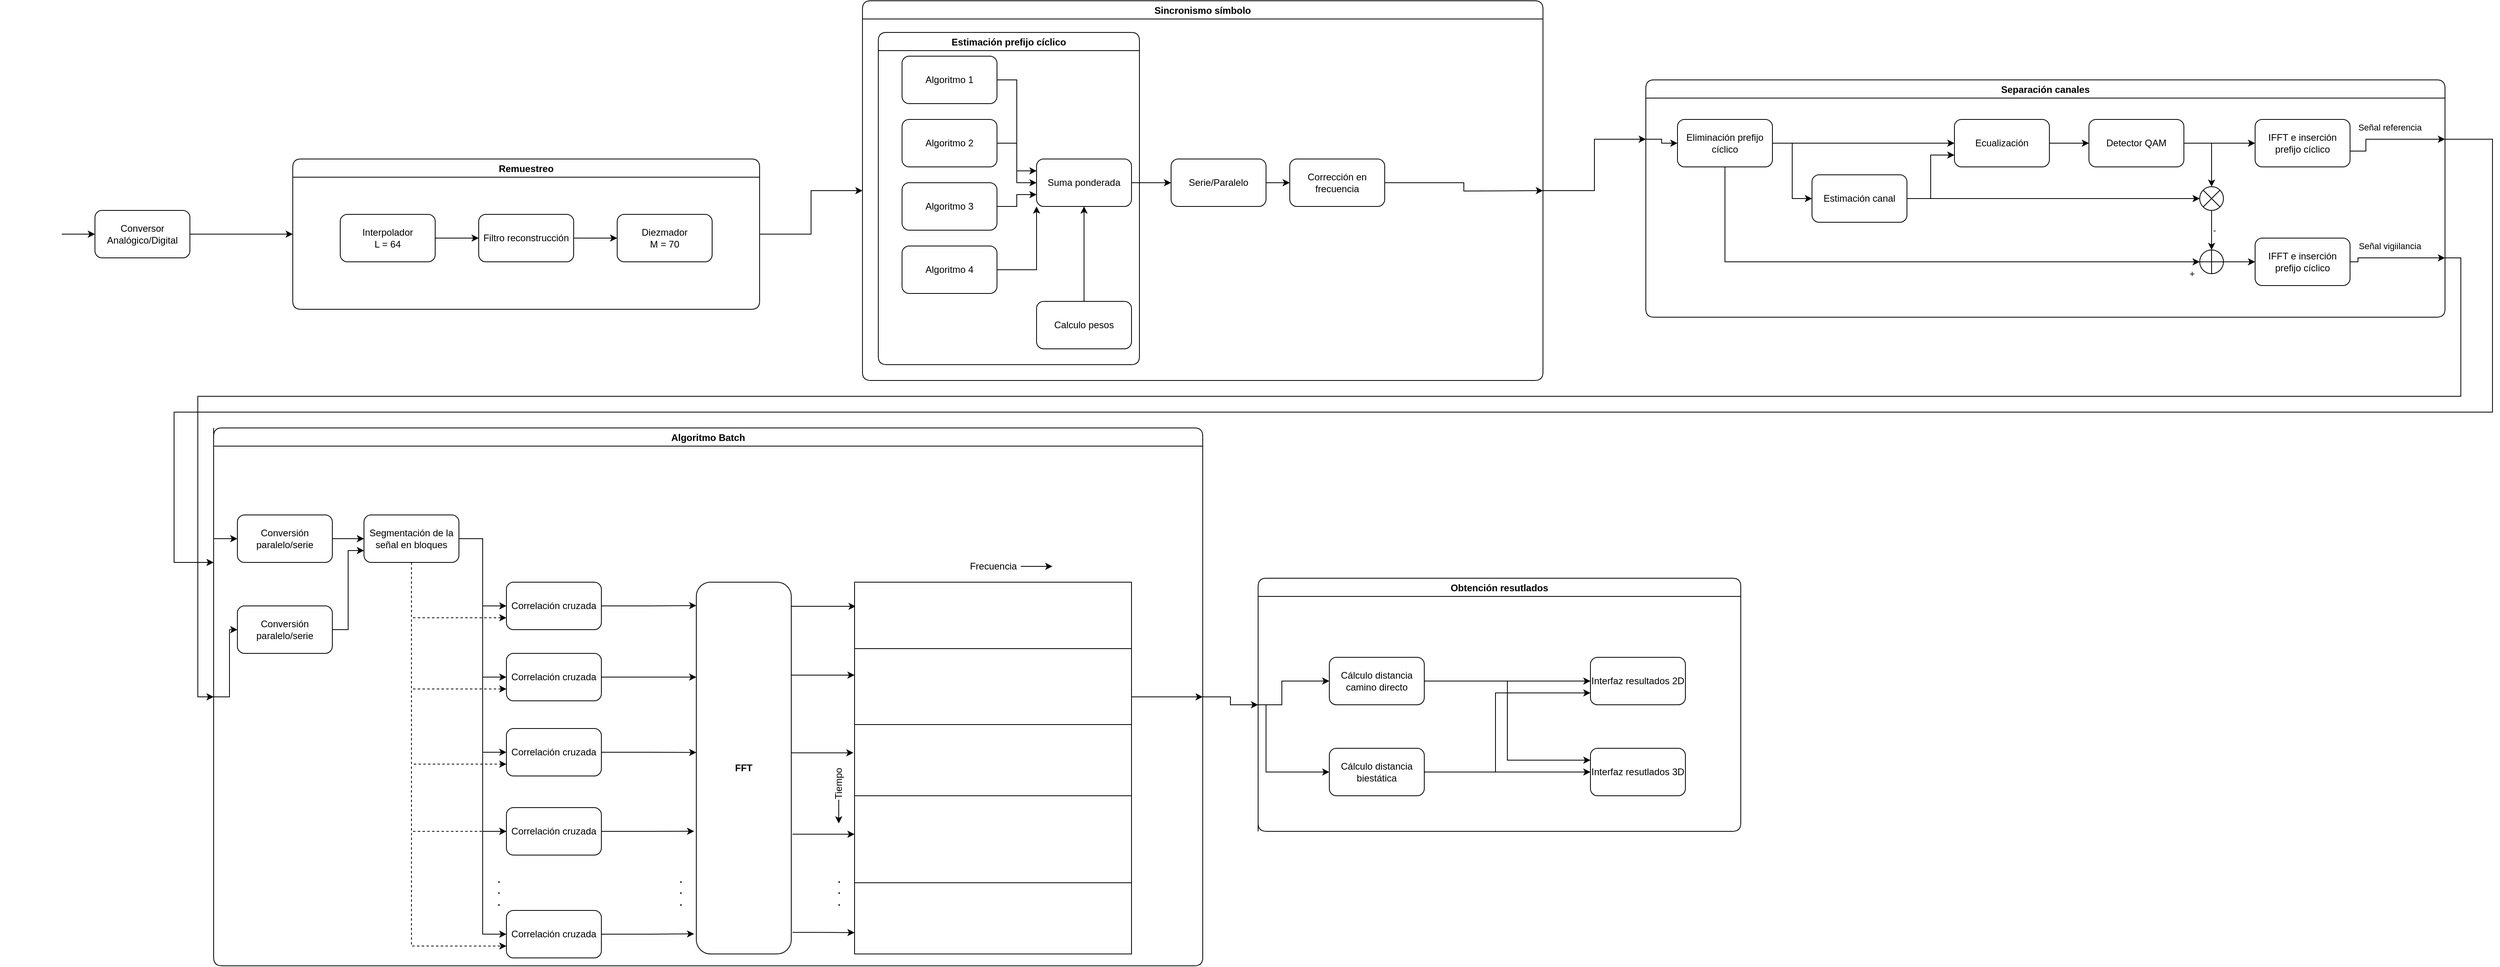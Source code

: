 <mxfile version="17.4.5" type="github">
  <diagram id="PDouPj2kM5bLhdBqerRg" name="Page-1">
    <mxGraphModel dx="4890" dy="3275" grid="1" gridSize="10" guides="1" tooltips="1" connect="1" arrows="1" fold="1" page="1" pageScale="1" pageWidth="827" pageHeight="1169" math="0" shadow="0">
      <root>
        <mxCell id="0" />
        <mxCell id="1" parent="0" />
        <mxCell id="5luADB34g27wOjglePZU-7" value="" style="group" parent="1" vertex="1" connectable="0">
          <mxGeometry x="-390" y="120" width="590" height="190" as="geometry" />
        </mxCell>
        <mxCell id="5luADB34g27wOjglePZU-3" value="Remuestreo" style="swimlane;rounded=1;shadow=0;glass=0;" parent="5luADB34g27wOjglePZU-7" vertex="1">
          <mxGeometry width="590" height="190" as="geometry">
            <mxRectangle x="70" y="50" width="100" height="23" as="alternateBounds" />
          </mxGeometry>
        </mxCell>
        <mxCell id="5luADB34g27wOjglePZU-1" value="Diezmador&lt;br&gt;M = 70" style="rounded=1;whiteSpace=wrap;html=1;" parent="5luADB34g27wOjglePZU-3" vertex="1">
          <mxGeometry x="410" y="70" width="120" height="60" as="geometry" />
        </mxCell>
        <mxCell id="5luADB34g27wOjglePZU-6" style="edgeStyle=orthogonalEdgeStyle;rounded=0;orthogonalLoop=1;jettySize=auto;html=1;exitX=1;exitY=0.5;exitDx=0;exitDy=0;" parent="5luADB34g27wOjglePZU-3" source="5luADB34g27wOjglePZU-4" target="5luADB34g27wOjglePZU-1" edge="1">
          <mxGeometry relative="1" as="geometry" />
        </mxCell>
        <mxCell id="5luADB34g27wOjglePZU-4" value="Filtro reconstrucción" style="rounded=1;whiteSpace=wrap;html=1;" parent="5luADB34g27wOjglePZU-3" vertex="1">
          <mxGeometry x="235" y="70" width="120" height="60" as="geometry" />
        </mxCell>
        <mxCell id="irT74if5BE3DJ5M5jjfX-1" value="Interpolador&lt;br&gt;L = 64" style="rounded=1;whiteSpace=wrap;html=1;" parent="5luADB34g27wOjglePZU-3" vertex="1">
          <mxGeometry x="60" y="70" width="120" height="60" as="geometry" />
        </mxCell>
        <mxCell id="5luADB34g27wOjglePZU-5" style="edgeStyle=orthogonalEdgeStyle;rounded=0;orthogonalLoop=1;jettySize=auto;html=1;exitX=1;exitY=0.5;exitDx=0;exitDy=0;entryX=0;entryY=0.5;entryDx=0;entryDy=0;" parent="5luADB34g27wOjglePZU-3" source="irT74if5BE3DJ5M5jjfX-1" target="5luADB34g27wOjglePZU-4" edge="1">
          <mxGeometry relative="1" as="geometry" />
        </mxCell>
        <mxCell id="5luADB34g27wOjglePZU-56" style="edgeStyle=orthogonalEdgeStyle;rounded=0;orthogonalLoop=1;jettySize=auto;html=1;entryX=0;entryY=0.25;entryDx=0;entryDy=0;" parent="1" source="5luADB34g27wOjglePZU-8" target="5luADB34g27wOjglePZU-23" edge="1">
          <mxGeometry relative="1" as="geometry" />
        </mxCell>
        <mxCell id="5luADB34g27wOjglePZU-8" value="Sincronismo símbolo" style="swimlane;rounded=1;shadow=0;glass=0;" parent="1" vertex="1">
          <mxGeometry x="330" y="-80" width="860" height="480" as="geometry">
            <mxRectangle x="70" y="50" width="100" height="23" as="alternateBounds" />
          </mxGeometry>
        </mxCell>
        <mxCell id="xXlW7vqDlNk6fbeK6KPa-19" style="edgeStyle=orthogonalEdgeStyle;rounded=0;orthogonalLoop=1;jettySize=auto;html=1;" parent="5luADB34g27wOjglePZU-8" source="5luADB34g27wOjglePZU-9" edge="1">
          <mxGeometry relative="1" as="geometry">
            <mxPoint x="860" y="240" as="targetPoint" />
          </mxGeometry>
        </mxCell>
        <mxCell id="5luADB34g27wOjglePZU-9" value="Corrección en frecuencia" style="rounded=1;whiteSpace=wrap;html=1;" parent="5luADB34g27wOjglePZU-8" vertex="1">
          <mxGeometry x="540" y="200" width="120" height="60" as="geometry" />
        </mxCell>
        <mxCell id="xXlW7vqDlNk6fbeK6KPa-20" style="edgeStyle=orthogonalEdgeStyle;rounded=0;orthogonalLoop=1;jettySize=auto;html=1;entryX=0;entryY=0.5;entryDx=0;entryDy=0;" parent="5luADB34g27wOjglePZU-8" source="xXlW7vqDlNk6fbeK6KPa-3" target="5luADB34g27wOjglePZU-9" edge="1">
          <mxGeometry relative="1" as="geometry" />
        </mxCell>
        <mxCell id="xXlW7vqDlNk6fbeK6KPa-3" value="Serie/Paralelo" style="rounded=1;whiteSpace=wrap;html=1;" parent="5luADB34g27wOjglePZU-8" vertex="1">
          <mxGeometry x="390" y="200" width="120" height="60" as="geometry" />
        </mxCell>
        <mxCell id="xXlW7vqDlNk6fbeK6KPa-4" value="Estimación prefijo cíclico" style="swimlane;rounded=1;shadow=0;glass=0;" parent="5luADB34g27wOjglePZU-8" vertex="1">
          <mxGeometry x="20" y="40" width="330" height="420" as="geometry">
            <mxRectangle x="70" y="50" width="100" height="23" as="alternateBounds" />
          </mxGeometry>
        </mxCell>
        <mxCell id="xXlW7vqDlNk6fbeK6KPa-18" style="edgeStyle=orthogonalEdgeStyle;rounded=0;orthogonalLoop=1;jettySize=auto;html=1;entryX=0;entryY=0.25;entryDx=0;entryDy=0;" parent="xXlW7vqDlNk6fbeK6KPa-4" source="5luADB34g27wOjglePZU-13" target="5luADB34g27wOjglePZU-11" edge="1">
          <mxGeometry relative="1" as="geometry" />
        </mxCell>
        <mxCell id="5luADB34g27wOjglePZU-13" value="Algoritmo 1" style="rounded=1;whiteSpace=wrap;html=1;" parent="xXlW7vqDlNk6fbeK6KPa-4" vertex="1">
          <mxGeometry x="30" y="30" width="120" height="60" as="geometry" />
        </mxCell>
        <mxCell id="5luADB34g27wOjglePZU-11" value="Suma ponderada" style="rounded=1;whiteSpace=wrap;html=1;" parent="xXlW7vqDlNk6fbeK6KPa-4" vertex="1">
          <mxGeometry x="200" y="160" width="120" height="60" as="geometry" />
        </mxCell>
        <mxCell id="xXlW7vqDlNk6fbeK6KPa-17" style="edgeStyle=orthogonalEdgeStyle;rounded=0;orthogonalLoop=1;jettySize=auto;html=1;" parent="xXlW7vqDlNk6fbeK6KPa-4" source="xXlW7vqDlNk6fbeK6KPa-10" target="5luADB34g27wOjglePZU-11" edge="1">
          <mxGeometry relative="1" as="geometry" />
        </mxCell>
        <mxCell id="xXlW7vqDlNk6fbeK6KPa-10" value="Algoritmo 2" style="rounded=1;whiteSpace=wrap;html=1;" parent="xXlW7vqDlNk6fbeK6KPa-4" vertex="1">
          <mxGeometry x="30" y="110" width="120" height="60" as="geometry" />
        </mxCell>
        <mxCell id="xXlW7vqDlNk6fbeK6KPa-15" style="edgeStyle=orthogonalEdgeStyle;rounded=0;orthogonalLoop=1;jettySize=auto;html=1;entryX=0;entryY=1;entryDx=0;entryDy=0;" parent="xXlW7vqDlNk6fbeK6KPa-4" source="xXlW7vqDlNk6fbeK6KPa-12" target="5luADB34g27wOjglePZU-11" edge="1">
          <mxGeometry relative="1" as="geometry" />
        </mxCell>
        <mxCell id="xXlW7vqDlNk6fbeK6KPa-12" value="Algoritmo 4" style="rounded=1;whiteSpace=wrap;html=1;" parent="xXlW7vqDlNk6fbeK6KPa-4" vertex="1">
          <mxGeometry x="30" y="270" width="120" height="60" as="geometry" />
        </mxCell>
        <mxCell id="xXlW7vqDlNk6fbeK6KPa-16" style="edgeStyle=orthogonalEdgeStyle;rounded=0;orthogonalLoop=1;jettySize=auto;html=1;entryX=0;entryY=0.75;entryDx=0;entryDy=0;" parent="xXlW7vqDlNk6fbeK6KPa-4" source="xXlW7vqDlNk6fbeK6KPa-11" target="5luADB34g27wOjglePZU-11" edge="1">
          <mxGeometry relative="1" as="geometry" />
        </mxCell>
        <mxCell id="xXlW7vqDlNk6fbeK6KPa-11" value="Algoritmo 3" style="rounded=1;whiteSpace=wrap;html=1;" parent="xXlW7vqDlNk6fbeK6KPa-4" vertex="1">
          <mxGeometry x="30" y="190" width="120" height="60" as="geometry" />
        </mxCell>
        <mxCell id="xXlW7vqDlNk6fbeK6KPa-14" style="edgeStyle=orthogonalEdgeStyle;rounded=0;orthogonalLoop=1;jettySize=auto;html=1;entryX=0.5;entryY=1;entryDx=0;entryDy=0;" parent="xXlW7vqDlNk6fbeK6KPa-4" source="xXlW7vqDlNk6fbeK6KPa-13" target="5luADB34g27wOjglePZU-11" edge="1">
          <mxGeometry relative="1" as="geometry" />
        </mxCell>
        <mxCell id="xXlW7vqDlNk6fbeK6KPa-13" value="Calculo pesos" style="rounded=1;whiteSpace=wrap;html=1;" parent="xXlW7vqDlNk6fbeK6KPa-4" vertex="1">
          <mxGeometry x="200" y="340" width="120" height="60" as="geometry" />
        </mxCell>
        <mxCell id="xXlW7vqDlNk6fbeK6KPa-21" style="edgeStyle=orthogonalEdgeStyle;rounded=0;orthogonalLoop=1;jettySize=auto;html=1;" parent="5luADB34g27wOjglePZU-8" source="5luADB34g27wOjglePZU-11" target="xXlW7vqDlNk6fbeK6KPa-3" edge="1">
          <mxGeometry relative="1" as="geometry" />
        </mxCell>
        <mxCell id="5luADB34g27wOjglePZU-12" style="edgeStyle=orthogonalEdgeStyle;rounded=0;orthogonalLoop=1;jettySize=auto;html=1;exitX=1;exitY=0.5;exitDx=0;exitDy=0;entryX=0;entryY=0.5;entryDx=0;entryDy=0;" parent="1" source="5luADB34g27wOjglePZU-3" target="5luADB34g27wOjglePZU-8" edge="1">
          <mxGeometry relative="1" as="geometry" />
        </mxCell>
        <mxCell id="5luADB34g27wOjglePZU-62" style="edgeStyle=orthogonalEdgeStyle;rounded=0;orthogonalLoop=1;jettySize=auto;html=1;exitX=1;exitY=0.75;exitDx=0;exitDy=0;entryX=0;entryY=0.5;entryDx=0;entryDy=0;" parent="1" source="5luADB34g27wOjglePZU-23" target="5luADB34g27wOjglePZU-57" edge="1">
          <mxGeometry relative="1" as="geometry">
            <Array as="points">
              <mxPoint x="2350" y="245" />
              <mxPoint x="2350" y="420" />
              <mxPoint x="-510" y="420" />
              <mxPoint x="-510" y="800" />
            </Array>
          </mxGeometry>
        </mxCell>
        <mxCell id="5luADB34g27wOjglePZU-63" style="edgeStyle=orthogonalEdgeStyle;rounded=0;orthogonalLoop=1;jettySize=auto;html=1;exitX=1;exitY=0.25;exitDx=0;exitDy=0;entryX=0;entryY=0.25;entryDx=0;entryDy=0;" parent="1" source="5luADB34g27wOjglePZU-23" target="5luADB34g27wOjglePZU-57" edge="1">
          <mxGeometry relative="1" as="geometry">
            <Array as="points">
              <mxPoint x="2390" y="95" />
              <mxPoint x="2390" y="440" />
              <mxPoint x="-540" y="440" />
              <mxPoint x="-540" y="630" />
            </Array>
          </mxGeometry>
        </mxCell>
        <mxCell id="5luADB34g27wOjglePZU-23" value="Separación canales" style="swimlane;rounded=1;shadow=0;glass=0;startSize=23;" parent="1" vertex="1">
          <mxGeometry x="1320" y="20" width="1010" height="300" as="geometry">
            <mxRectangle x="70" y="50" width="100" height="23" as="alternateBounds" />
          </mxGeometry>
        </mxCell>
        <mxCell id="5luADB34g27wOjglePZU-31" style="edgeStyle=orthogonalEdgeStyle;rounded=0;orthogonalLoop=1;jettySize=auto;html=1;entryX=0;entryY=0.5;entryDx=0;entryDy=0;" parent="5luADB34g27wOjglePZU-23" source="5luADB34g27wOjglePZU-26" target="5luADB34g27wOjglePZU-28" edge="1">
          <mxGeometry relative="1" as="geometry" />
        </mxCell>
        <mxCell id="5luADB34g27wOjglePZU-32" style="edgeStyle=orthogonalEdgeStyle;rounded=0;orthogonalLoop=1;jettySize=auto;html=1;entryX=0;entryY=0.5;entryDx=0;entryDy=0;" parent="5luADB34g27wOjglePZU-23" source="5luADB34g27wOjglePZU-26" target="5luADB34g27wOjglePZU-27" edge="1">
          <mxGeometry relative="1" as="geometry">
            <Array as="points">
              <mxPoint x="185" y="80" />
              <mxPoint x="185" y="150" />
            </Array>
          </mxGeometry>
        </mxCell>
        <mxCell id="5luADB34g27wOjglePZU-51" style="edgeStyle=orthogonalEdgeStyle;rounded=0;orthogonalLoop=1;jettySize=auto;html=1;entryX=0;entryY=0.5;entryDx=0;entryDy=0;labelPosition=right;verticalLabelPosition=top;align=left;verticalAlign=bottom;" parent="5luADB34g27wOjglePZU-23" source="5luADB34g27wOjglePZU-26" target="5luADB34g27wOjglePZU-44" edge="1">
          <mxGeometry relative="1" as="geometry">
            <Array as="points">
              <mxPoint x="100" y="230" />
            </Array>
          </mxGeometry>
        </mxCell>
        <mxCell id="5luADB34g27wOjglePZU-52" value="+" style="edgeLabel;html=1;align=center;verticalAlign=middle;resizable=0;points=[];" parent="5luADB34g27wOjglePZU-51" vertex="1" connectable="0">
          <mxGeometry x="0.708" y="-4" relative="1" as="geometry">
            <mxPoint x="95" y="11" as="offset" />
          </mxGeometry>
        </mxCell>
        <mxCell id="5luADB34g27wOjglePZU-26" value="Eliminación prefijo cíclico" style="rounded=1;whiteSpace=wrap;html=1;" parent="5luADB34g27wOjglePZU-23" vertex="1">
          <mxGeometry x="40" y="50" width="120" height="60" as="geometry" />
        </mxCell>
        <mxCell id="5luADB34g27wOjglePZU-33" style="edgeStyle=orthogonalEdgeStyle;rounded=0;orthogonalLoop=1;jettySize=auto;html=1;entryX=0;entryY=0.75;entryDx=0;entryDy=0;" parent="5luADB34g27wOjglePZU-23" source="5luADB34g27wOjglePZU-27" target="5luADB34g27wOjglePZU-28" edge="1">
          <mxGeometry relative="1" as="geometry" />
        </mxCell>
        <mxCell id="5luADB34g27wOjglePZU-43" style="edgeStyle=orthogonalEdgeStyle;rounded=0;orthogonalLoop=1;jettySize=auto;html=1;entryX=0;entryY=0.5;entryDx=0;entryDy=0;" parent="5luADB34g27wOjglePZU-23" source="5luADB34g27wOjglePZU-27" target="5luADB34g27wOjglePZU-40" edge="1">
          <mxGeometry relative="1" as="geometry" />
        </mxCell>
        <mxCell id="5luADB34g27wOjglePZU-27" value="Estimación canal" style="rounded=1;whiteSpace=wrap;html=1;" parent="5luADB34g27wOjglePZU-23" vertex="1">
          <mxGeometry x="210" y="120" width="120" height="60" as="geometry" />
        </mxCell>
        <mxCell id="5luADB34g27wOjglePZU-30" style="edgeStyle=orthogonalEdgeStyle;rounded=0;orthogonalLoop=1;jettySize=auto;html=1;" parent="5luADB34g27wOjglePZU-23" source="5luADB34g27wOjglePZU-28" target="5luADB34g27wOjglePZU-29" edge="1">
          <mxGeometry relative="1" as="geometry" />
        </mxCell>
        <mxCell id="5luADB34g27wOjglePZU-28" value="Ecualización" style="rounded=1;whiteSpace=wrap;html=1;" parent="5luADB34g27wOjglePZU-23" vertex="1">
          <mxGeometry x="390" y="50" width="120" height="60" as="geometry" />
        </mxCell>
        <mxCell id="5luADB34g27wOjglePZU-39" style="edgeStyle=orthogonalEdgeStyle;rounded=0;orthogonalLoop=1;jettySize=auto;html=1;exitX=1;exitY=0.5;exitDx=0;exitDy=0;" parent="5luADB34g27wOjglePZU-23" source="5luADB34g27wOjglePZU-29" target="5luADB34g27wOjglePZU-37" edge="1">
          <mxGeometry relative="1" as="geometry" />
        </mxCell>
        <mxCell id="5luADB34g27wOjglePZU-42" style="edgeStyle=orthogonalEdgeStyle;rounded=0;orthogonalLoop=1;jettySize=auto;html=1;entryX=0.5;entryY=0;entryDx=0;entryDy=0;" parent="5luADB34g27wOjglePZU-23" source="5luADB34g27wOjglePZU-29" target="5luADB34g27wOjglePZU-40" edge="1">
          <mxGeometry relative="1" as="geometry" />
        </mxCell>
        <mxCell id="5luADB34g27wOjglePZU-29" value="Detector QAM" style="rounded=1;whiteSpace=wrap;html=1;" parent="5luADB34g27wOjglePZU-23" vertex="1">
          <mxGeometry x="560" y="50" width="120" height="60" as="geometry" />
        </mxCell>
        <mxCell id="5luADB34g27wOjglePZU-37" value="IFFT e inserción prefijo cíclico" style="rounded=1;whiteSpace=wrap;html=1;" parent="5luADB34g27wOjglePZU-23" vertex="1">
          <mxGeometry x="770" y="50" width="120" height="60" as="geometry" />
        </mxCell>
        <mxCell id="5luADB34g27wOjglePZU-54" value="Señal vigiilancia" style="edgeStyle=orthogonalEdgeStyle;rounded=0;orthogonalLoop=1;jettySize=auto;html=1;entryX=1;entryY=0.75;entryDx=0;entryDy=0;" parent="5luADB34g27wOjglePZU-23" source="5luADB34g27wOjglePZU-38" target="5luADB34g27wOjglePZU-23" edge="1">
          <mxGeometry x="-0.12" y="15" relative="1" as="geometry">
            <Array as="points">
              <mxPoint x="900" y="230" />
              <mxPoint x="900" y="225" />
            </Array>
            <mxPoint as="offset" />
          </mxGeometry>
        </mxCell>
        <mxCell id="5luADB34g27wOjglePZU-38" value="IFFT e inserción prefijo cíclico" style="rounded=1;whiteSpace=wrap;html=1;" parent="5luADB34g27wOjglePZU-23" vertex="1">
          <mxGeometry x="770" y="200" width="120" height="60" as="geometry" />
        </mxCell>
        <mxCell id="5luADB34g27wOjglePZU-45" value="-" style="edgeStyle=orthogonalEdgeStyle;rounded=0;orthogonalLoop=1;jettySize=auto;html=1;entryX=0.5;entryY=0;entryDx=0;entryDy=0;labelPosition=right;verticalLabelPosition=middle;align=left;verticalAlign=middle;" parent="5luADB34g27wOjglePZU-23" source="5luADB34g27wOjglePZU-40" target="5luADB34g27wOjglePZU-44" edge="1">
          <mxGeometry relative="1" as="geometry" />
        </mxCell>
        <mxCell id="5luADB34g27wOjglePZU-40" value="" style="shape=sumEllipse;perimeter=ellipsePerimeter;whiteSpace=wrap;html=1;backgroundOutline=1;rounded=1;shadow=0;glass=0;" parent="5luADB34g27wOjglePZU-23" vertex="1">
          <mxGeometry x="700" y="135" width="30" height="30" as="geometry" />
        </mxCell>
        <mxCell id="5luADB34g27wOjglePZU-46" style="edgeStyle=orthogonalEdgeStyle;rounded=0;orthogonalLoop=1;jettySize=auto;html=1;entryX=0;entryY=0.5;entryDx=0;entryDy=0;" parent="5luADB34g27wOjglePZU-23" source="5luADB34g27wOjglePZU-44" target="5luADB34g27wOjglePZU-38" edge="1">
          <mxGeometry relative="1" as="geometry" />
        </mxCell>
        <mxCell id="5luADB34g27wOjglePZU-44" value="" style="shape=orEllipse;perimeter=ellipsePerimeter;whiteSpace=wrap;html=1;backgroundOutline=1;rounded=1;shadow=0;glass=0;" parent="5luADB34g27wOjglePZU-23" vertex="1">
          <mxGeometry x="700" y="215" width="30" height="30" as="geometry" />
        </mxCell>
        <mxCell id="5luADB34g27wOjglePZU-55" style="edgeStyle=orthogonalEdgeStyle;rounded=0;orthogonalLoop=1;jettySize=auto;html=1;exitX=0;exitY=0.25;exitDx=0;exitDy=0;entryX=0;entryY=0.5;entryDx=0;entryDy=0;" parent="5luADB34g27wOjglePZU-23" source="5luADB34g27wOjglePZU-23" target="5luADB34g27wOjglePZU-26" edge="1">
          <mxGeometry relative="1" as="geometry">
            <Array as="points">
              <mxPoint x="20" y="75" />
              <mxPoint x="20" y="80" />
            </Array>
          </mxGeometry>
        </mxCell>
        <mxCell id="5luADB34g27wOjglePZU-53" value="Señal referencia" style="edgeStyle=orthogonalEdgeStyle;rounded=0;orthogonalLoop=1;jettySize=auto;html=1;entryX=1;entryY=0.25;entryDx=0;entryDy=0;" parent="5luADB34g27wOjglePZU-23" source="5luADB34g27wOjglePZU-37" target="5luADB34g27wOjglePZU-23" edge="1">
          <mxGeometry x="-0.037" y="15" relative="1" as="geometry">
            <mxPoint x="1010" y="110" as="targetPoint" />
            <Array as="points">
              <mxPoint x="910" y="90" />
              <mxPoint x="910" y="75" />
            </Array>
            <mxPoint as="offset" />
          </mxGeometry>
        </mxCell>
        <mxCell id="82p_zA2Nt_jTjOzAJqe6-41" style="edgeStyle=orthogonalEdgeStyle;rounded=0;orthogonalLoop=1;jettySize=auto;html=1;entryX=0;entryY=0.5;entryDx=0;entryDy=0;" edge="1" parent="1" source="5luADB34g27wOjglePZU-57" target="82p_zA2Nt_jTjOzAJqe6-10">
          <mxGeometry relative="1" as="geometry" />
        </mxCell>
        <mxCell id="5luADB34g27wOjglePZU-57" value="Algoritmo Batch" style="swimlane;rounded=1;shadow=0;glass=0;" parent="1" vertex="1">
          <mxGeometry x="-490" y="460" width="1250" height="680" as="geometry" />
        </mxCell>
        <mxCell id="5luADB34g27wOjglePZU-74" style="edgeStyle=orthogonalEdgeStyle;rounded=0;orthogonalLoop=1;jettySize=auto;html=1;entryX=0;entryY=0.5;entryDx=0;entryDy=0;" parent="5luADB34g27wOjglePZU-57" source="5luADB34g27wOjglePZU-64" target="5luADB34g27wOjglePZU-68" edge="1">
          <mxGeometry relative="1" as="geometry" />
        </mxCell>
        <mxCell id="5luADB34g27wOjglePZU-75" style="edgeStyle=orthogonalEdgeStyle;rounded=0;orthogonalLoop=1;jettySize=auto;html=1;exitX=1;exitY=0.5;exitDx=0;exitDy=0;entryX=0;entryY=0.5;entryDx=0;entryDy=0;" parent="5luADB34g27wOjglePZU-57" source="5luADB34g27wOjglePZU-64" target="5luADB34g27wOjglePZU-69" edge="1">
          <mxGeometry relative="1" as="geometry" />
        </mxCell>
        <mxCell id="5luADB34g27wOjglePZU-76" style="edgeStyle=orthogonalEdgeStyle;rounded=0;orthogonalLoop=1;jettySize=auto;html=1;exitX=1;exitY=0.5;exitDx=0;exitDy=0;entryX=0;entryY=0.5;entryDx=0;entryDy=0;" parent="5luADB34g27wOjglePZU-57" source="5luADB34g27wOjglePZU-64" target="5luADB34g27wOjglePZU-70" edge="1">
          <mxGeometry relative="1" as="geometry" />
        </mxCell>
        <mxCell id="5luADB34g27wOjglePZU-77" style="edgeStyle=orthogonalEdgeStyle;rounded=0;orthogonalLoop=1;jettySize=auto;html=1;exitX=1;exitY=0.5;exitDx=0;exitDy=0;entryX=0;entryY=0.5;entryDx=0;entryDy=0;" parent="5luADB34g27wOjglePZU-57" source="5luADB34g27wOjglePZU-64" target="5luADB34g27wOjglePZU-71" edge="1">
          <mxGeometry relative="1" as="geometry" />
        </mxCell>
        <mxCell id="5luADB34g27wOjglePZU-78" style="edgeStyle=orthogonalEdgeStyle;rounded=0;orthogonalLoop=1;jettySize=auto;html=1;exitX=1;exitY=0.5;exitDx=0;exitDy=0;entryX=0;entryY=0.5;entryDx=0;entryDy=0;" parent="5luADB34g27wOjglePZU-57" source="5luADB34g27wOjglePZU-64" target="5luADB34g27wOjglePZU-72" edge="1">
          <mxGeometry relative="1" as="geometry" />
        </mxCell>
        <mxCell id="5luADB34g27wOjglePZU-80" style="edgeStyle=orthogonalEdgeStyle;orthogonalLoop=1;jettySize=auto;html=1;exitX=0.5;exitY=1;exitDx=0;exitDy=0;entryX=0;entryY=0.75;entryDx=0;entryDy=0;rounded=0;dashed=1;" parent="5luADB34g27wOjglePZU-57" source="5luADB34g27wOjglePZU-64" target="5luADB34g27wOjglePZU-69" edge="1">
          <mxGeometry relative="1" as="geometry" />
        </mxCell>
        <mxCell id="5luADB34g27wOjglePZU-82" style="edgeStyle=orthogonalEdgeStyle;rounded=0;orthogonalLoop=1;jettySize=auto;html=1;exitX=0.5;exitY=1;exitDx=0;exitDy=0;entryX=0;entryY=0.75;entryDx=0;entryDy=0;dashed=1;" parent="5luADB34g27wOjglePZU-57" source="5luADB34g27wOjglePZU-64" target="5luADB34g27wOjglePZU-68" edge="1">
          <mxGeometry relative="1" as="geometry" />
        </mxCell>
        <mxCell id="5luADB34g27wOjglePZU-83" style="edgeStyle=orthogonalEdgeStyle;rounded=0;orthogonalLoop=1;jettySize=auto;html=1;exitX=0.5;exitY=1;exitDx=0;exitDy=0;entryX=0;entryY=0.75;entryDx=0;entryDy=0;dashed=1;" parent="5luADB34g27wOjglePZU-57" source="5luADB34g27wOjglePZU-64" target="5luADB34g27wOjglePZU-70" edge="1">
          <mxGeometry relative="1" as="geometry" />
        </mxCell>
        <mxCell id="5luADB34g27wOjglePZU-84" style="edgeStyle=orthogonalEdgeStyle;rounded=0;orthogonalLoop=1;jettySize=auto;html=1;entryX=0;entryY=0.5;entryDx=0;entryDy=0;dashed=1;" parent="5luADB34g27wOjglePZU-57" source="5luADB34g27wOjglePZU-64" target="5luADB34g27wOjglePZU-71" edge="1">
          <mxGeometry relative="1" as="geometry">
            <Array as="points">
              <mxPoint x="250" y="510" />
            </Array>
          </mxGeometry>
        </mxCell>
        <mxCell id="5luADB34g27wOjglePZU-85" style="edgeStyle=orthogonalEdgeStyle;rounded=0;orthogonalLoop=1;jettySize=auto;html=1;exitX=0.5;exitY=1;exitDx=0;exitDy=0;entryX=0;entryY=0.75;entryDx=0;entryDy=0;dashed=1;" parent="5luADB34g27wOjglePZU-57" source="5luADB34g27wOjglePZU-64" target="5luADB34g27wOjglePZU-72" edge="1">
          <mxGeometry relative="1" as="geometry" />
        </mxCell>
        <mxCell id="5luADB34g27wOjglePZU-64" value="Segmentación de la señal en bloques" style="rounded=1;whiteSpace=wrap;html=1;" parent="5luADB34g27wOjglePZU-57" vertex="1">
          <mxGeometry x="190" y="110" width="120" height="60" as="geometry" />
        </mxCell>
        <mxCell id="5luADB34g27wOjglePZU-89" style="edgeStyle=orthogonalEdgeStyle;rounded=0;orthogonalLoop=1;jettySize=auto;html=1;exitX=1;exitY=0.5;exitDx=0;exitDy=0;entryX=0;entryY=0.063;entryDx=0;entryDy=0;entryPerimeter=0;" parent="5luADB34g27wOjglePZU-57" source="5luADB34g27wOjglePZU-68" target="5luADB34g27wOjglePZU-86" edge="1">
          <mxGeometry relative="1" as="geometry" />
        </mxCell>
        <mxCell id="5luADB34g27wOjglePZU-68" value="Correlación cruzada" style="rounded=1;whiteSpace=wrap;html=1;" parent="5luADB34g27wOjglePZU-57" vertex="1">
          <mxGeometry x="370" y="195" width="120" height="60" as="geometry" />
        </mxCell>
        <mxCell id="5luADB34g27wOjglePZU-90" style="edgeStyle=orthogonalEdgeStyle;rounded=0;orthogonalLoop=1;jettySize=auto;html=1;" parent="5luADB34g27wOjglePZU-57" source="5luADB34g27wOjglePZU-69" edge="1">
          <mxGeometry relative="1" as="geometry">
            <mxPoint x="610" y="315" as="targetPoint" />
          </mxGeometry>
        </mxCell>
        <mxCell id="5luADB34g27wOjglePZU-69" value="Correlación cruzada" style="rounded=1;whiteSpace=wrap;html=1;" parent="5luADB34g27wOjglePZU-57" vertex="1">
          <mxGeometry x="370" y="285" width="120" height="60" as="geometry" />
        </mxCell>
        <mxCell id="5luADB34g27wOjglePZU-91" style="edgeStyle=orthogonalEdgeStyle;rounded=0;orthogonalLoop=1;jettySize=auto;html=1;exitX=1;exitY=0.5;exitDx=0;exitDy=0;entryX=0;entryY=0.458;entryDx=0;entryDy=0;entryPerimeter=0;" parent="5luADB34g27wOjglePZU-57" source="5luADB34g27wOjglePZU-70" target="5luADB34g27wOjglePZU-86" edge="1">
          <mxGeometry relative="1" as="geometry" />
        </mxCell>
        <mxCell id="5luADB34g27wOjglePZU-70" value="Correlación cruzada" style="rounded=1;whiteSpace=wrap;html=1;" parent="5luADB34g27wOjglePZU-57" vertex="1">
          <mxGeometry x="370" y="380" width="120" height="60" as="geometry" />
        </mxCell>
        <mxCell id="5luADB34g27wOjglePZU-92" style="edgeStyle=orthogonalEdgeStyle;rounded=0;orthogonalLoop=1;jettySize=auto;html=1;entryX=-0.023;entryY=0.67;entryDx=0;entryDy=0;entryPerimeter=0;" parent="5luADB34g27wOjglePZU-57" source="5luADB34g27wOjglePZU-71" target="5luADB34g27wOjglePZU-86" edge="1">
          <mxGeometry relative="1" as="geometry" />
        </mxCell>
        <mxCell id="5luADB34g27wOjglePZU-71" value="Correlación cruzada" style="rounded=1;whiteSpace=wrap;html=1;" parent="5luADB34g27wOjglePZU-57" vertex="1">
          <mxGeometry x="370" y="480" width="120" height="60" as="geometry" />
        </mxCell>
        <mxCell id="5luADB34g27wOjglePZU-93" style="edgeStyle=orthogonalEdgeStyle;rounded=0;orthogonalLoop=1;jettySize=auto;html=1;entryX=-0.023;entryY=0.946;entryDx=0;entryDy=0;entryPerimeter=0;" parent="5luADB34g27wOjglePZU-57" source="5luADB34g27wOjglePZU-72" target="5luADB34g27wOjglePZU-86" edge="1">
          <mxGeometry relative="1" as="geometry" />
        </mxCell>
        <mxCell id="5luADB34g27wOjglePZU-72" value="Correlación cruzada" style="rounded=1;whiteSpace=wrap;html=1;" parent="5luADB34g27wOjglePZU-57" vertex="1">
          <mxGeometry x="370" y="610" width="120" height="60" as="geometry" />
        </mxCell>
        <mxCell id="5luADB34g27wOjglePZU-79" value="&lt;b&gt;.&lt;br&gt;.&lt;br&gt;.&lt;br&gt;&lt;/b&gt;" style="text;html=1;align=center;verticalAlign=middle;resizable=0;points=[];autosize=1;strokeColor=none;fillColor=none;" parent="5luADB34g27wOjglePZU-57" vertex="1">
          <mxGeometry x="350" y="560" width="20" height="50" as="geometry" />
        </mxCell>
        <mxCell id="5luADB34g27wOjglePZU-102" style="edgeStyle=orthogonalEdgeStyle;rounded=0;orthogonalLoop=1;jettySize=auto;html=1;entryX=0.004;entryY=0.065;entryDx=0;entryDy=0;entryPerimeter=0;exitX=0.997;exitY=0.065;exitDx=0;exitDy=0;exitPerimeter=0;" parent="5luADB34g27wOjglePZU-57" source="5luADB34g27wOjglePZU-86" target="5luADB34g27wOjglePZU-99" edge="1">
          <mxGeometry relative="1" as="geometry" />
        </mxCell>
        <mxCell id="5luADB34g27wOjglePZU-103" style="edgeStyle=orthogonalEdgeStyle;rounded=0;orthogonalLoop=1;jettySize=auto;html=1;exitX=1;exitY=0.25;exitDx=0;exitDy=0;entryX=0;entryY=0.25;entryDx=0;entryDy=0;" parent="5luADB34g27wOjglePZU-57" source="5luADB34g27wOjglePZU-86" target="5luADB34g27wOjglePZU-99" edge="1">
          <mxGeometry relative="1" as="geometry" />
        </mxCell>
        <mxCell id="5luADB34g27wOjglePZU-104" style="edgeStyle=orthogonalEdgeStyle;rounded=0;orthogonalLoop=1;jettySize=auto;html=1;exitX=0.997;exitY=0.459;exitDx=0;exitDy=0;exitPerimeter=0;entryX=-0.004;entryY=0.459;entryDx=0;entryDy=0;entryPerimeter=0;" parent="5luADB34g27wOjglePZU-57" source="5luADB34g27wOjglePZU-86" target="5luADB34g27wOjglePZU-99" edge="1">
          <mxGeometry relative="1" as="geometry" />
        </mxCell>
        <mxCell id="5luADB34g27wOjglePZU-105" style="edgeStyle=orthogonalEdgeStyle;rounded=0;orthogonalLoop=1;jettySize=auto;html=1;exitX=1.013;exitY=0.678;exitDx=0;exitDy=0;exitPerimeter=0;entryX=0;entryY=0.678;entryDx=0;entryDy=0;entryPerimeter=0;" parent="5luADB34g27wOjglePZU-57" source="5luADB34g27wOjglePZU-86" target="5luADB34g27wOjglePZU-99" edge="1">
          <mxGeometry relative="1" as="geometry">
            <mxPoint x="810" y="515" as="targetPoint" />
          </mxGeometry>
        </mxCell>
        <mxCell id="5luADB34g27wOjglePZU-86" value="&lt;b&gt;FFT&lt;/b&gt;" style="rounded=1;whiteSpace=wrap;html=1;shadow=0;glass=0;" parent="5luADB34g27wOjglePZU-57" vertex="1">
          <mxGeometry x="610" y="195" width="120" height="470" as="geometry" />
        </mxCell>
        <mxCell id="82p_zA2Nt_jTjOzAJqe6-40" style="edgeStyle=orthogonalEdgeStyle;rounded=0;orthogonalLoop=1;jettySize=auto;html=1;entryX=1;entryY=0.5;entryDx=0;entryDy=0;" edge="1" parent="5luADB34g27wOjglePZU-57" source="5luADB34g27wOjglePZU-99" target="5luADB34g27wOjglePZU-57">
          <mxGeometry relative="1" as="geometry">
            <Array as="points">
              <mxPoint x="1100" y="425" />
              <mxPoint x="1100" y="340" />
            </Array>
          </mxGeometry>
        </mxCell>
        <mxCell id="5luADB34g27wOjglePZU-99" value="" style="rounded=0;whiteSpace=wrap;html=1;shadow=0;glass=0;" parent="5luADB34g27wOjglePZU-57" vertex="1">
          <mxGeometry x="810" y="195" width="350" height="470" as="geometry" />
        </mxCell>
        <mxCell id="5luADB34g27wOjglePZU-100" value="Frecuencia" style="text;html=1;align=center;verticalAlign=middle;resizable=0;points=[];autosize=1;strokeColor=none;fillColor=none;" parent="5luADB34g27wOjglePZU-57" vertex="1">
          <mxGeometry x="950" y="165" width="70" height="20" as="geometry" />
        </mxCell>
        <mxCell id="5luADB34g27wOjglePZU-101" value="Tiempo" style="text;html=1;align=center;verticalAlign=middle;resizable=0;points=[];autosize=1;strokeColor=none;fillColor=none;horizontal=0;" parent="5luADB34g27wOjglePZU-57" vertex="1">
          <mxGeometry x="775" y="430" width="30" height="40" as="geometry" />
        </mxCell>
        <mxCell id="5luADB34g27wOjglePZU-106" style="edgeStyle=orthogonalEdgeStyle;rounded=0;orthogonalLoop=1;jettySize=auto;html=1;exitX=1.013;exitY=0.942;exitDx=0;exitDy=0;exitPerimeter=0;" parent="5luADB34g27wOjglePZU-57" source="5luADB34g27wOjglePZU-86" edge="1">
          <mxGeometry relative="1" as="geometry">
            <mxPoint x="810" y="638" as="targetPoint" />
          </mxGeometry>
        </mxCell>
        <mxCell id="5luADB34g27wOjglePZU-107" value="" style="endArrow=none;html=1;rounded=0;" parent="5luADB34g27wOjglePZU-57" edge="1">
          <mxGeometry width="50" height="50" relative="1" as="geometry">
            <mxPoint x="810" y="279" as="sourcePoint" />
            <mxPoint x="1160" y="279" as="targetPoint" />
          </mxGeometry>
        </mxCell>
        <mxCell id="5luADB34g27wOjglePZU-108" value="" style="endArrow=none;html=1;rounded=0;" parent="5luADB34g27wOjglePZU-57" edge="1">
          <mxGeometry width="50" height="50" relative="1" as="geometry">
            <mxPoint x="810" y="375" as="sourcePoint" />
            <mxPoint x="1160" y="375" as="targetPoint" />
          </mxGeometry>
        </mxCell>
        <mxCell id="5luADB34g27wOjglePZU-109" value="" style="endArrow=none;html=1;rounded=0;" parent="5luADB34g27wOjglePZU-57" edge="1">
          <mxGeometry width="50" height="50" relative="1" as="geometry">
            <mxPoint x="810" y="465" as="sourcePoint" />
            <mxPoint x="1160" y="465" as="targetPoint" />
          </mxGeometry>
        </mxCell>
        <mxCell id="5luADB34g27wOjglePZU-110" value="" style="endArrow=none;html=1;rounded=0;" parent="5luADB34g27wOjglePZU-57" edge="1">
          <mxGeometry width="50" height="50" relative="1" as="geometry">
            <mxPoint x="810" y="575" as="sourcePoint" />
            <mxPoint x="1160" y="575" as="targetPoint" />
          </mxGeometry>
        </mxCell>
        <mxCell id="iroz2q5MWz0Eh91kU0fL-8" value="&lt;b&gt;.&lt;br&gt;.&lt;br&gt;.&lt;br&gt;&lt;/b&gt;" style="text;html=1;align=center;verticalAlign=middle;resizable=0;points=[];autosize=1;strokeColor=none;fillColor=none;" parent="5luADB34g27wOjglePZU-57" vertex="1">
          <mxGeometry x="580" y="560" width="20" height="50" as="geometry" />
        </mxCell>
        <mxCell id="iroz2q5MWz0Eh91kU0fL-9" value="&lt;b&gt;.&lt;br&gt;.&lt;br&gt;.&lt;br&gt;&lt;/b&gt;" style="text;html=1;align=center;verticalAlign=middle;resizable=0;points=[];autosize=1;strokeColor=none;fillColor=none;" parent="5luADB34g27wOjglePZU-57" vertex="1">
          <mxGeometry x="780" y="560" width="20" height="50" as="geometry" />
        </mxCell>
        <mxCell id="82p_zA2Nt_jTjOzAJqe6-49" style="edgeStyle=orthogonalEdgeStyle;rounded=0;orthogonalLoop=1;jettySize=auto;html=1;entryX=0;entryY=0.5;entryDx=0;entryDy=0;" edge="1" parent="5luADB34g27wOjglePZU-57" source="82p_zA2Nt_jTjOzAJqe6-46" target="5luADB34g27wOjglePZU-64">
          <mxGeometry relative="1" as="geometry" />
        </mxCell>
        <mxCell id="82p_zA2Nt_jTjOzAJqe6-46" value="Conversión paralelo/serie" style="rounded=1;whiteSpace=wrap;html=1;" vertex="1" parent="5luADB34g27wOjglePZU-57">
          <mxGeometry x="30" y="110" width="120" height="60" as="geometry" />
        </mxCell>
        <mxCell id="82p_zA2Nt_jTjOzAJqe6-48" style="edgeStyle=orthogonalEdgeStyle;rounded=0;orthogonalLoop=1;jettySize=auto;html=1;entryX=0;entryY=0.75;entryDx=0;entryDy=0;" edge="1" parent="5luADB34g27wOjglePZU-57" source="82p_zA2Nt_jTjOzAJqe6-47" target="5luADB34g27wOjglePZU-64">
          <mxGeometry relative="1" as="geometry" />
        </mxCell>
        <mxCell id="82p_zA2Nt_jTjOzAJqe6-47" value="Conversión paralelo/serie" style="rounded=1;whiteSpace=wrap;html=1;" vertex="1" parent="5luADB34g27wOjglePZU-57">
          <mxGeometry x="30" y="225" width="120" height="60" as="geometry" />
        </mxCell>
        <mxCell id="82p_zA2Nt_jTjOzAJqe6-50" style="edgeStyle=orthogonalEdgeStyle;rounded=0;orthogonalLoop=1;jettySize=auto;html=1;exitX=0;exitY=0;exitDx=0;exitDy=0;entryX=0;entryY=0.5;entryDx=0;entryDy=0;" edge="1" parent="5luADB34g27wOjglePZU-57" source="5luADB34g27wOjglePZU-57" target="82p_zA2Nt_jTjOzAJqe6-46">
          <mxGeometry relative="1" as="geometry">
            <Array as="points">
              <mxPoint y="140" />
            </Array>
          </mxGeometry>
        </mxCell>
        <mxCell id="82p_zA2Nt_jTjOzAJqe6-51" style="edgeStyle=orthogonalEdgeStyle;rounded=0;orthogonalLoop=1;jettySize=auto;html=1;exitX=0;exitY=0.75;exitDx=0;exitDy=0;entryX=0;entryY=0.5;entryDx=0;entryDy=0;" edge="1" parent="5luADB34g27wOjglePZU-57" source="5luADB34g27wOjglePZU-57" target="82p_zA2Nt_jTjOzAJqe6-47">
          <mxGeometry relative="1" as="geometry">
            <Array as="points">
              <mxPoint y="340" />
              <mxPoint x="20" y="340" />
              <mxPoint x="20" y="255" />
            </Array>
          </mxGeometry>
        </mxCell>
        <mxCell id="5luADB34g27wOjglePZU-111" style="edgeStyle=orthogonalEdgeStyle;rounded=0;orthogonalLoop=1;jettySize=auto;html=1;" parent="1" source="5luADB34g27wOjglePZU-100" edge="1">
          <mxGeometry relative="1" as="geometry">
            <mxPoint x="570" y="635" as="targetPoint" />
          </mxGeometry>
        </mxCell>
        <mxCell id="5luADB34g27wOjglePZU-112" style="edgeStyle=orthogonalEdgeStyle;rounded=0;orthogonalLoop=1;jettySize=auto;html=1;" parent="1" source="5luADB34g27wOjglePZU-101" edge="1">
          <mxGeometry relative="1" as="geometry">
            <mxPoint x="300" y="960" as="targetPoint" />
          </mxGeometry>
        </mxCell>
        <mxCell id="iroz2q5MWz0Eh91kU0fL-5" style="edgeStyle=orthogonalEdgeStyle;rounded=0;orthogonalLoop=1;jettySize=auto;html=1;entryX=0;entryY=0.5;entryDx=0;entryDy=0;" parent="1" source="iroz2q5MWz0Eh91kU0fL-1" target="iroz2q5MWz0Eh91kU0fL-3" edge="1">
          <mxGeometry relative="1" as="geometry" />
        </mxCell>
        <mxCell id="iroz2q5MWz0Eh91kU0fL-1" value="" style="shape=image;html=1;verticalAlign=top;verticalLabelPosition=bottom;labelBackgroundColor=#ffffff;imageAspect=0;aspect=fixed;image=https://cdn4.iconfinder.com/data/icons/internet-networking-and-communication-glyph-24/24/Communication_tower_signal_tower_wifi_antenna_wifi_tower_wireless_antenna-128.png" parent="1" vertex="1">
          <mxGeometry x="-760" y="176" width="78" height="78" as="geometry" />
        </mxCell>
        <mxCell id="iroz2q5MWz0Eh91kU0fL-4" style="edgeStyle=orthogonalEdgeStyle;rounded=0;orthogonalLoop=1;jettySize=auto;html=1;entryX=0;entryY=0.5;entryDx=0;entryDy=0;" parent="1" source="iroz2q5MWz0Eh91kU0fL-3" target="5luADB34g27wOjglePZU-3" edge="1">
          <mxGeometry relative="1" as="geometry" />
        </mxCell>
        <mxCell id="iroz2q5MWz0Eh91kU0fL-3" value="Conversor Analógico/Digital" style="rounded=1;whiteSpace=wrap;html=1;" parent="1" vertex="1">
          <mxGeometry x="-640" y="185" width="120" height="60" as="geometry" />
        </mxCell>
        <mxCell id="82p_zA2Nt_jTjOzAJqe6-10" value="Obtención resutlados" style="swimlane;rounded=1;shadow=0;glass=0;startSize=23;" vertex="1" parent="1">
          <mxGeometry x="830" y="650" width="610" height="320" as="geometry">
            <mxRectangle x="70" y="50" width="100" height="23" as="alternateBounds" />
          </mxGeometry>
        </mxCell>
        <mxCell id="82p_zA2Nt_jTjOzAJqe6-37" style="edgeStyle=orthogonalEdgeStyle;rounded=0;orthogonalLoop=1;jettySize=auto;html=1;" edge="1" parent="82p_zA2Nt_jTjOzAJqe6-10" source="82p_zA2Nt_jTjOzAJqe6-15" target="82p_zA2Nt_jTjOzAJqe6-34">
          <mxGeometry relative="1" as="geometry" />
        </mxCell>
        <mxCell id="82p_zA2Nt_jTjOzAJqe6-39" style="edgeStyle=orthogonalEdgeStyle;rounded=0;orthogonalLoop=1;jettySize=auto;html=1;entryX=0;entryY=0.25;entryDx=0;entryDy=0;" edge="1" parent="82p_zA2Nt_jTjOzAJqe6-10" source="82p_zA2Nt_jTjOzAJqe6-15" target="82p_zA2Nt_jTjOzAJqe6-35">
          <mxGeometry relative="1" as="geometry" />
        </mxCell>
        <mxCell id="82p_zA2Nt_jTjOzAJqe6-15" value="Cálculo distancia camino directo" style="rounded=1;whiteSpace=wrap;html=1;" vertex="1" parent="82p_zA2Nt_jTjOzAJqe6-10">
          <mxGeometry x="90" y="100" width="120" height="60" as="geometry" />
        </mxCell>
        <mxCell id="82p_zA2Nt_jTjOzAJqe6-36" style="edgeStyle=orthogonalEdgeStyle;rounded=0;orthogonalLoop=1;jettySize=auto;html=1;entryX=0;entryY=0.75;entryDx=0;entryDy=0;" edge="1" parent="82p_zA2Nt_jTjOzAJqe6-10" source="82p_zA2Nt_jTjOzAJqe6-33" target="82p_zA2Nt_jTjOzAJqe6-34">
          <mxGeometry relative="1" as="geometry">
            <Array as="points">
              <mxPoint x="300" y="245" />
              <mxPoint x="300" y="145" />
            </Array>
          </mxGeometry>
        </mxCell>
        <mxCell id="82p_zA2Nt_jTjOzAJqe6-38" style="edgeStyle=orthogonalEdgeStyle;rounded=0;orthogonalLoop=1;jettySize=auto;html=1;" edge="1" parent="82p_zA2Nt_jTjOzAJqe6-10" source="82p_zA2Nt_jTjOzAJqe6-33" target="82p_zA2Nt_jTjOzAJqe6-35">
          <mxGeometry relative="1" as="geometry" />
        </mxCell>
        <mxCell id="82p_zA2Nt_jTjOzAJqe6-33" value="Cálculo distancia biestática" style="rounded=1;whiteSpace=wrap;html=1;" vertex="1" parent="82p_zA2Nt_jTjOzAJqe6-10">
          <mxGeometry x="90" y="215" width="120" height="60" as="geometry" />
        </mxCell>
        <mxCell id="82p_zA2Nt_jTjOzAJqe6-34" value="Interfaz resultados 2D" style="rounded=1;whiteSpace=wrap;html=1;" vertex="1" parent="82p_zA2Nt_jTjOzAJqe6-10">
          <mxGeometry x="420" y="100" width="120" height="60" as="geometry" />
        </mxCell>
        <mxCell id="82p_zA2Nt_jTjOzAJqe6-35" value="Interfaz resutlados 3D" style="rounded=1;whiteSpace=wrap;html=1;" vertex="1" parent="82p_zA2Nt_jTjOzAJqe6-10">
          <mxGeometry x="420" y="215" width="120" height="60" as="geometry" />
        </mxCell>
        <mxCell id="82p_zA2Nt_jTjOzAJqe6-43" style="edgeStyle=orthogonalEdgeStyle;rounded=0;orthogonalLoop=1;jettySize=auto;html=1;exitX=0;exitY=1;exitDx=0;exitDy=0;entryX=0;entryY=0.5;entryDx=0;entryDy=0;" edge="1" parent="82p_zA2Nt_jTjOzAJqe6-10" source="82p_zA2Nt_jTjOzAJqe6-10" target="82p_zA2Nt_jTjOzAJqe6-33">
          <mxGeometry relative="1" as="geometry">
            <Array as="points">
              <mxPoint y="160" />
              <mxPoint x="10" y="160" />
              <mxPoint x="10" y="245" />
            </Array>
          </mxGeometry>
        </mxCell>
        <mxCell id="82p_zA2Nt_jTjOzAJqe6-44" style="edgeStyle=orthogonalEdgeStyle;rounded=0;orthogonalLoop=1;jettySize=auto;html=1;exitX=0;exitY=0.25;exitDx=0;exitDy=0;entryX=0;entryY=0.5;entryDx=0;entryDy=0;" edge="1" parent="82p_zA2Nt_jTjOzAJqe6-10" source="82p_zA2Nt_jTjOzAJqe6-10" target="82p_zA2Nt_jTjOzAJqe6-15">
          <mxGeometry relative="1" as="geometry">
            <Array as="points">
              <mxPoint y="160" />
              <mxPoint x="30" y="160" />
              <mxPoint x="30" y="130" />
            </Array>
          </mxGeometry>
        </mxCell>
      </root>
    </mxGraphModel>
  </diagram>
</mxfile>
